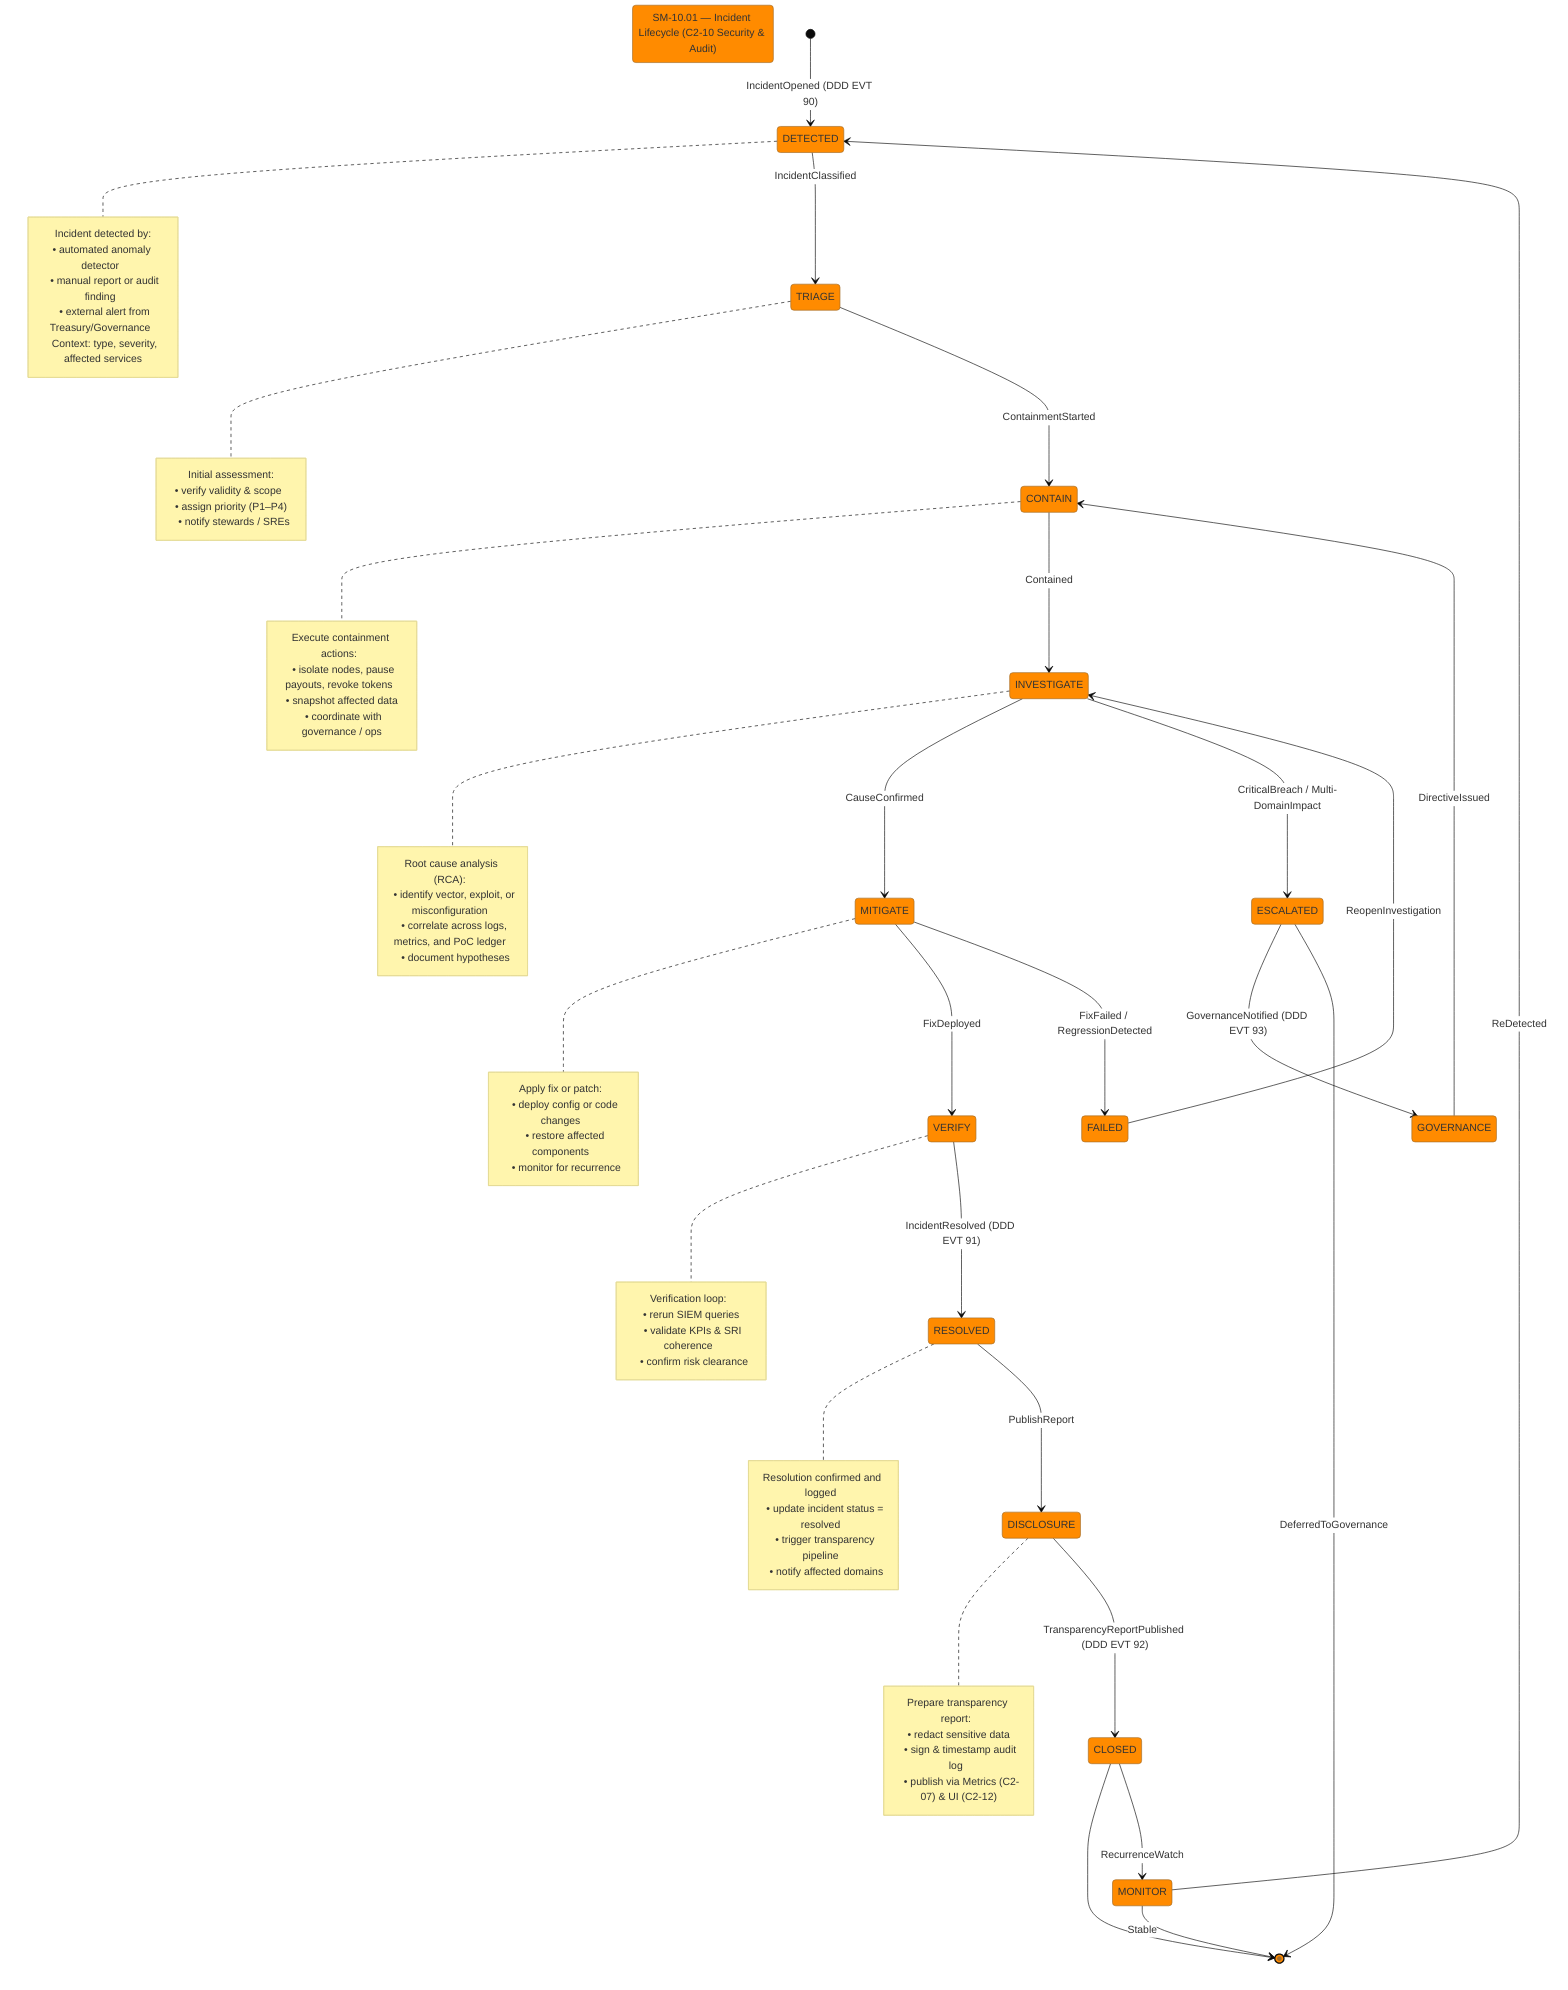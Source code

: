 %%{init: {'theme':'base','themeVariables':{ 'primaryColor':'#ff8b00','edgeLabelBackground':'#ffffff','tertiaryColor':'#fef3c7'}}}%%
stateDiagram-v2
title: SM-10.01 — Incident Lifecycle (C2-10 Security & Audit)

[*] --> DETECTED : IncidentOpened (DDD EVT 90)
note right of DETECTED
  Incident detected by:
  • automated anomaly detector  
  • manual report or audit finding  
  • external alert from Treasury/Governance  
  Context: type, severity, affected services
end note

DETECTED --> TRIAGE : IncidentClassified
note right of TRIAGE
  Initial assessment:
  • verify validity & scope  
  • assign priority (P1–P4)  
  • notify stewards / SREs
end note

TRIAGE --> CONTAIN : ContainmentStarted
note right of CONTAIN
  Execute containment actions:  
  • isolate nodes, pause payouts, revoke tokens  
  • snapshot affected data  
  • coordinate with governance / ops
end note

CONTAIN --> INVESTIGATE : Contained
note right of INVESTIGATE
  Root cause analysis (RCA):  
  • identify vector, exploit, or misconfiguration  
  • correlate across logs, metrics, and PoC ledger  
  • document hypotheses
end note

INVESTIGATE --> MITIGATE : CauseConfirmed
note right of MITIGATE
  Apply fix or patch:  
  • deploy config or code changes  
  • restore affected components  
  • monitor for recurrence
end note

MITIGATE --> VERIFY : FixDeployed
note right of VERIFY
  Verification loop:  
  • rerun SIEM queries  
  • validate KPIs & SRI coherence  
  • confirm risk clearance
end note

VERIFY --> RESOLVED : IncidentResolved (DDD EVT 91)
note right of RESOLVED
  Resolution confirmed and logged  
  • update incident status = resolved  
  • trigger transparency pipeline  
  • notify affected domains
end note

RESOLVED --> DISCLOSURE : PublishReport
note right of DISCLOSURE
  Prepare transparency report:  
  • redact sensitive data  
  • sign & timestamp audit log  
  • publish via Metrics (C2-07) & UI (C2-12)
end note

DISCLOSURE --> CLOSED : TransparencyReportPublished (DDD EVT 92)
CLOSED --> [*]

%% ---- Exceptional paths ----
INVESTIGATE --> ESCALATED : CriticalBreach / Multi-DomainImpact
ESCALATED --> GOVERNANCE : GovernanceNotified (DDD EVT 93)
GOVERNANCE --> CONTAIN : DirectiveIssued
ESCALATED --> [*] : DeferredToGovernance

MITIGATE --> FAILED : FixFailed / RegressionDetected
FAILED --> INVESTIGATE : ReopenInvestigation

%% ---- Recurrence tracking ----
CLOSED --> MONITOR : RecurrenceWatch
MONITOR --> DETECTED : ReDetected
MONITOR --> [*] : Stable

%% ===== Styling =====
classDef core fill:#ff8b00,stroke:#333,color:#fff,font-weight:bold;
class DETECTED,TRIAGE,CONTAIN,INVESTIGATE,MITIGATE,VERIFY,RESOLVED,DISCLOSURE,CLOSED,ESCALATED,GOVERNANCE,FAILED,MONITOR core;